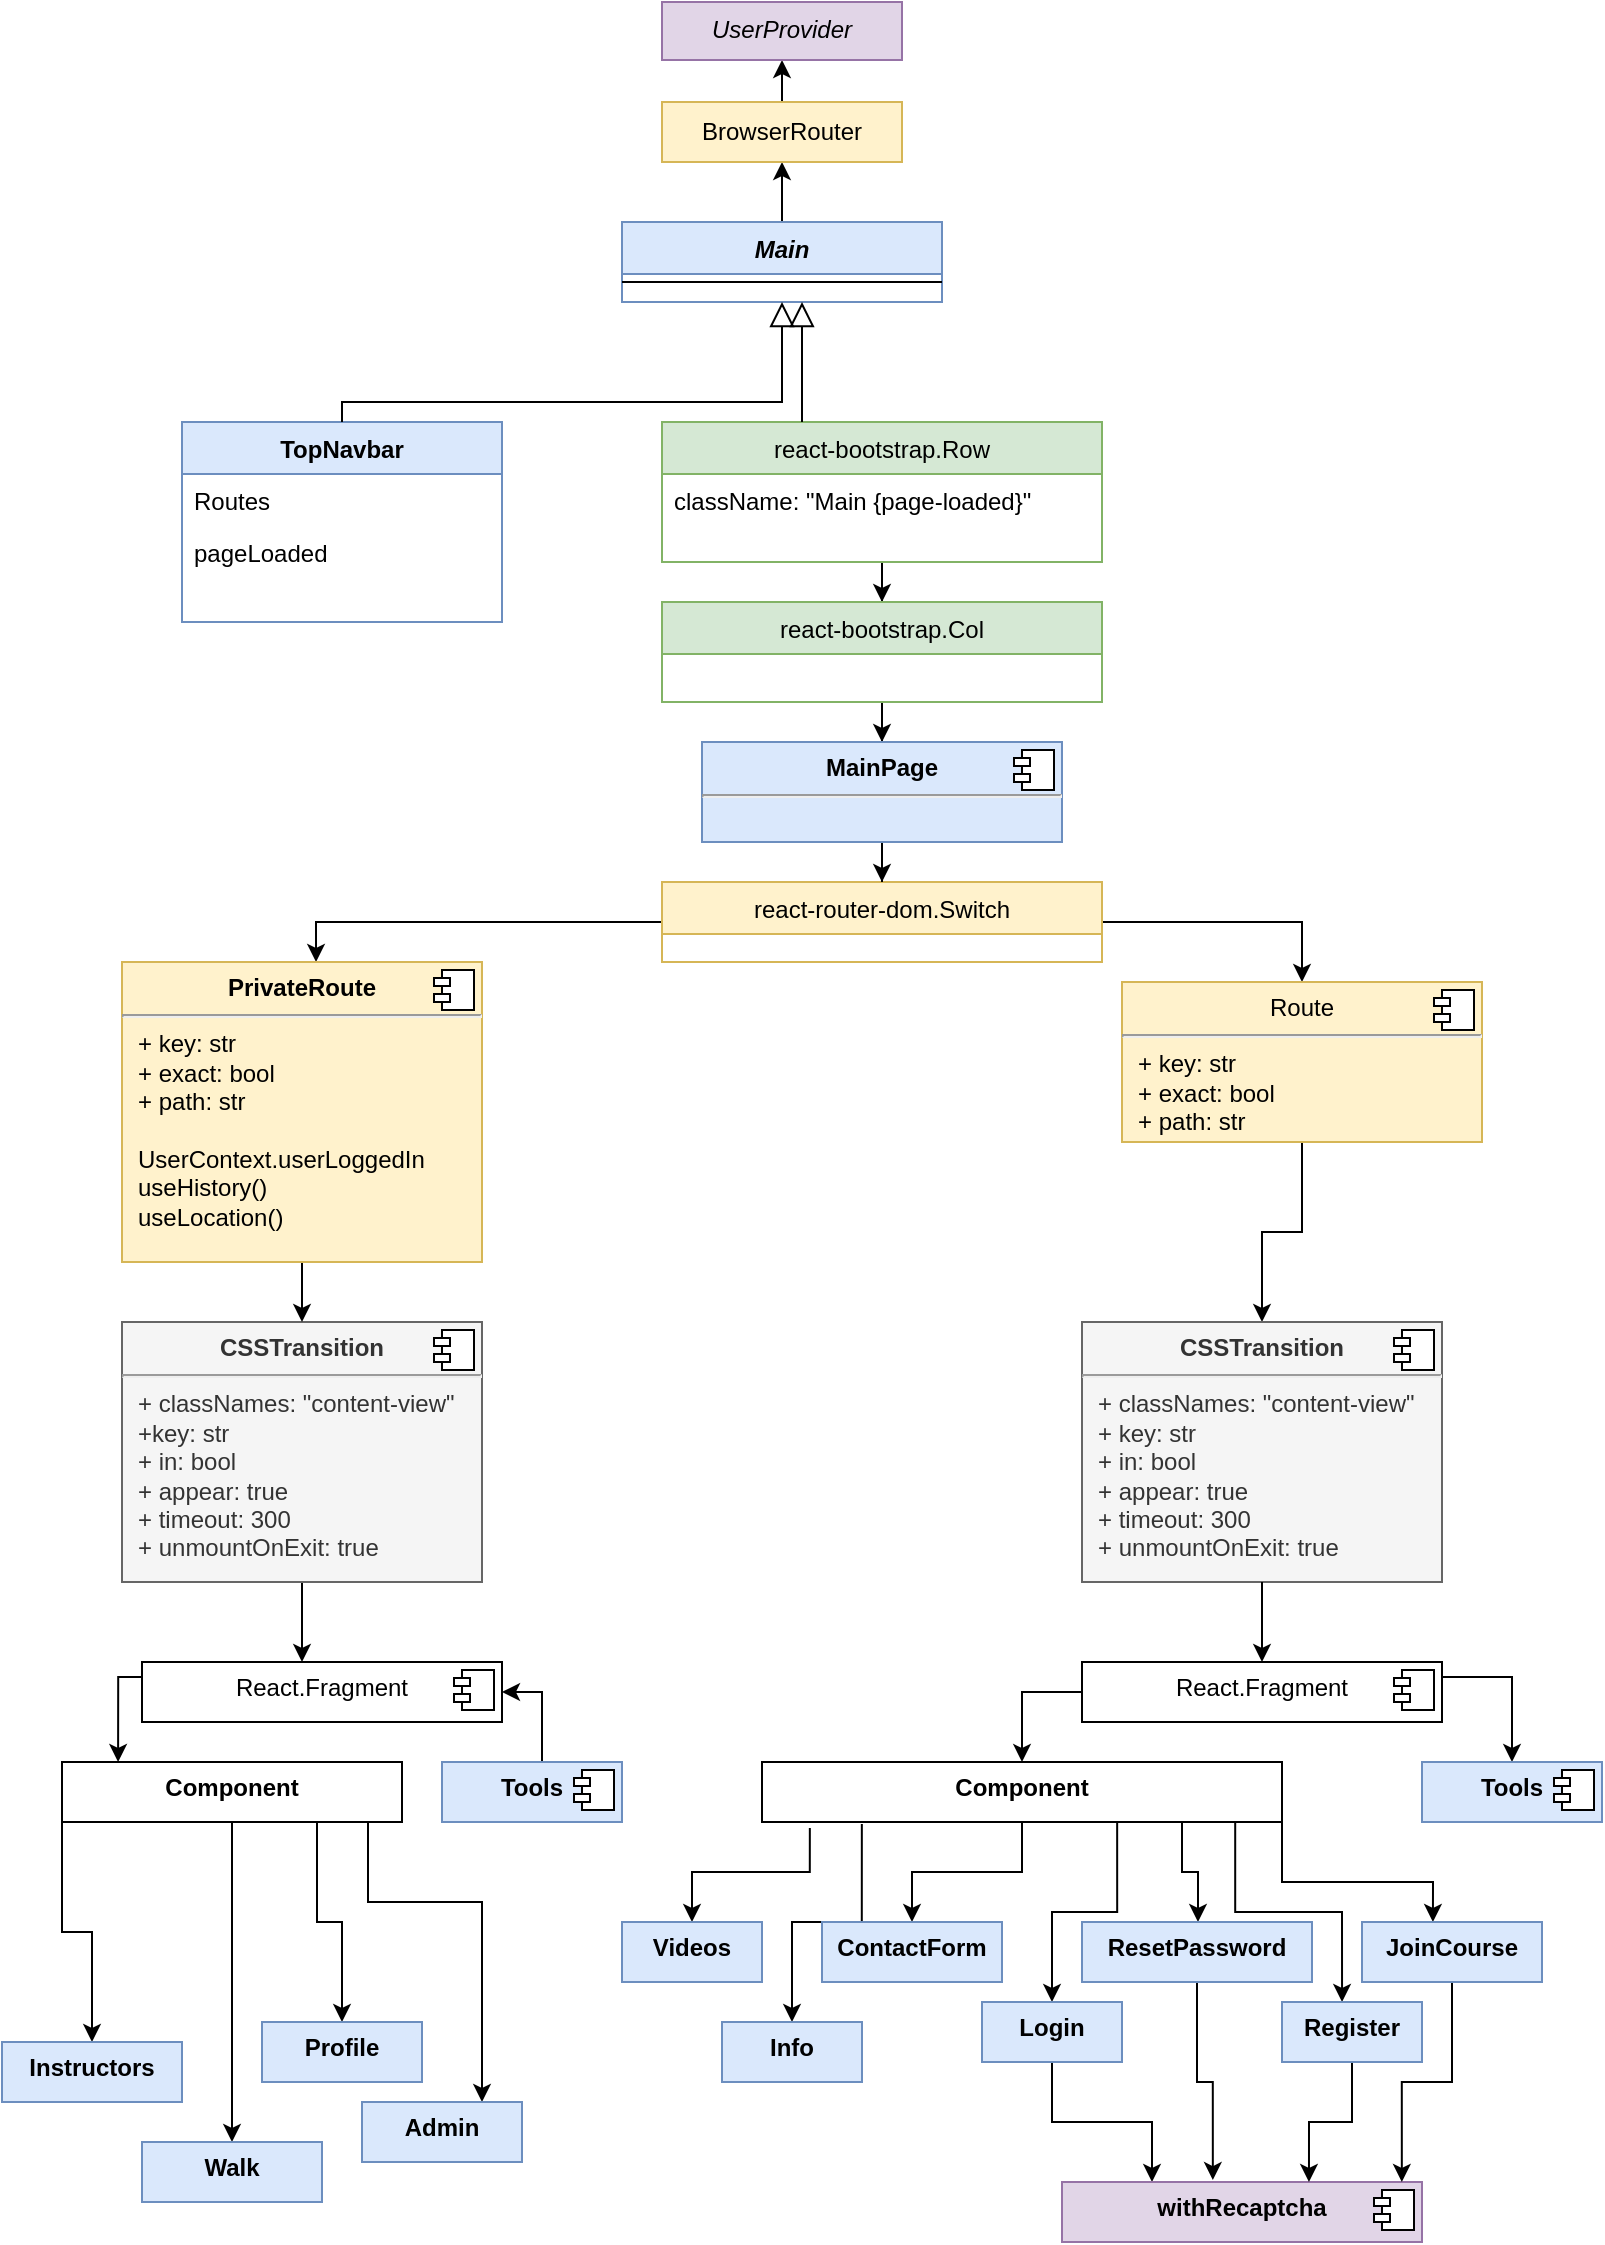 <mxfile version="20.8.16" type="device" pages="2"><diagram id="C5RBs43oDa-KdzZeNtuy" name="Top components"><mxGraphModel dx="1114" dy="2168" grid="1" gridSize="10" guides="1" tooltips="1" connect="1" arrows="1" fold="1" page="1" pageScale="1" pageWidth="827" pageHeight="1169" math="0" shadow="0"><root><mxCell id="WIyWlLk6GJQsqaUBKTNV-0"/><mxCell id="WIyWlLk6GJQsqaUBKTNV-1" parent="WIyWlLk6GJQsqaUBKTNV-0"/><mxCell id="XtYwSuCY4QxXWu4i7L3s-2" style="edgeStyle=orthogonalEdgeStyle;rounded=0;orthogonalLoop=1;jettySize=auto;html=1;exitX=0.5;exitY=0;exitDx=0;exitDy=0;entryX=0.5;entryY=1;entryDx=0;entryDy=0;" parent="WIyWlLk6GJQsqaUBKTNV-1" source="zkfFHV4jXpPFQw0GAbJ--0" target="XtYwSuCY4QxXWu4i7L3s-5" edge="1"><mxGeometry relative="1" as="geometry"><mxPoint x="400" y="58" as="targetPoint"/></mxGeometry></mxCell><mxCell id="zkfFHV4jXpPFQw0GAbJ--0" value="Main" style="swimlane;fontStyle=3;align=center;verticalAlign=top;childLayout=stackLayout;horizontal=1;startSize=26;horizontalStack=0;resizeParent=1;resizeLast=0;collapsible=1;marginBottom=0;rounded=0;shadow=0;strokeWidth=1;fillColor=#dae8fc;strokeColor=#6c8ebf;" parent="WIyWlLk6GJQsqaUBKTNV-1" vertex="1"><mxGeometry x="320" y="-60" width="160" height="40" as="geometry"><mxRectangle x="230" y="140" width="160" height="26" as="alternateBounds"/></mxGeometry></mxCell><mxCell id="zkfFHV4jXpPFQw0GAbJ--4" value="" style="line;html=1;strokeWidth=1;align=left;verticalAlign=middle;spacingTop=-1;spacingLeft=3;spacingRight=3;rotatable=0;labelPosition=right;points=[];portConstraint=eastwest;" parent="zkfFHV4jXpPFQw0GAbJ--0" vertex="1"><mxGeometry y="26" width="160" height="8" as="geometry"/></mxCell><mxCell id="zkfFHV4jXpPFQw0GAbJ--6" value="TopNavbar&#10;" style="swimlane;fontStyle=1;align=center;verticalAlign=top;childLayout=stackLayout;horizontal=1;startSize=26;horizontalStack=0;resizeParent=1;resizeLast=0;collapsible=1;marginBottom=0;rounded=0;shadow=0;strokeWidth=1;fillColor=#dae8fc;strokeColor=#6c8ebf;" parent="WIyWlLk6GJQsqaUBKTNV-1" vertex="1"><mxGeometry x="100" y="40" width="160" height="100" as="geometry"><mxRectangle x="130" y="380" width="160" height="26" as="alternateBounds"/></mxGeometry></mxCell><mxCell id="zkfFHV4jXpPFQw0GAbJ--7" value="Routes" style="text;align=left;verticalAlign=top;spacingLeft=4;spacingRight=4;overflow=hidden;rotatable=0;points=[[0,0.5],[1,0.5]];portConstraint=eastwest;" parent="zkfFHV4jXpPFQw0GAbJ--6" vertex="1"><mxGeometry y="26" width="160" height="26" as="geometry"/></mxCell><mxCell id="zkfFHV4jXpPFQw0GAbJ--8" value="pageLoaded" style="text;align=left;verticalAlign=top;spacingLeft=4;spacingRight=4;overflow=hidden;rotatable=0;points=[[0,0.5],[1,0.5]];portConstraint=eastwest;rounded=0;shadow=0;html=0;" parent="zkfFHV4jXpPFQw0GAbJ--6" vertex="1"><mxGeometry y="52" width="160" height="26" as="geometry"/></mxCell><mxCell id="zkfFHV4jXpPFQw0GAbJ--12" value="" style="endArrow=block;endSize=10;endFill=0;shadow=0;strokeWidth=1;rounded=0;edgeStyle=elbowEdgeStyle;elbow=vertical;" parent="WIyWlLk6GJQsqaUBKTNV-1" source="zkfFHV4jXpPFQw0GAbJ--6" target="zkfFHV4jXpPFQw0GAbJ--0" edge="1"><mxGeometry width="160" relative="1" as="geometry"><mxPoint x="200" y="203" as="sourcePoint"/><mxPoint x="200" y="203" as="targetPoint"/><Array as="points"><mxPoint x="300" y="30"/></Array></mxGeometry></mxCell><mxCell id="XtYwSuCY4QxXWu4i7L3s-14" value="" style="edgeStyle=orthogonalEdgeStyle;rounded=0;orthogonalLoop=1;jettySize=auto;html=1;" parent="WIyWlLk6GJQsqaUBKTNV-1" source="zkfFHV4jXpPFQw0GAbJ--13" target="XtYwSuCY4QxXWu4i7L3s-11" edge="1"><mxGeometry relative="1" as="geometry"/></mxCell><mxCell id="zkfFHV4jXpPFQw0GAbJ--13" value="react-bootstrap.Row" style="swimlane;fontStyle=0;align=center;verticalAlign=top;childLayout=stackLayout;horizontal=1;startSize=26;horizontalStack=0;resizeParent=1;resizeLast=0;collapsible=1;marginBottom=0;rounded=0;shadow=0;strokeWidth=1;fillColor=#d5e8d4;strokeColor=#82b366;" parent="WIyWlLk6GJQsqaUBKTNV-1" vertex="1"><mxGeometry x="340" y="40" width="220" height="70" as="geometry"><mxRectangle x="340" y="380" width="170" height="26" as="alternateBounds"/></mxGeometry></mxCell><mxCell id="zkfFHV4jXpPFQw0GAbJ--14" value="className: &quot;Main {page-loaded}&quot;" style="text;align=left;verticalAlign=top;spacingLeft=4;spacingRight=4;overflow=hidden;rotatable=0;points=[[0,0.5],[1,0.5]];portConstraint=eastwest;" parent="zkfFHV4jXpPFQw0GAbJ--13" vertex="1"><mxGeometry y="26" width="220" height="26" as="geometry"/></mxCell><mxCell id="zkfFHV4jXpPFQw0GAbJ--16" value="" style="endArrow=block;endSize=10;endFill=0;shadow=0;strokeWidth=1;rounded=0;edgeStyle=elbowEdgeStyle;elbow=vertical;" parent="WIyWlLk6GJQsqaUBKTNV-1" source="zkfFHV4jXpPFQw0GAbJ--13" target="zkfFHV4jXpPFQw0GAbJ--0" edge="1"><mxGeometry width="160" relative="1" as="geometry"><mxPoint x="210" y="373" as="sourcePoint"/><mxPoint x="310" y="271" as="targetPoint"/><Array as="points"><mxPoint x="410" y="30"/></Array></mxGeometry></mxCell><mxCell id="XtYwSuCY4QxXWu4i7L3s-4" value="" style="edgeStyle=orthogonalEdgeStyle;rounded=0;orthogonalLoop=1;jettySize=auto;html=1;exitX=0.5;exitY=0;exitDx=0;exitDy=0;" parent="WIyWlLk6GJQsqaUBKTNV-1" source="XtYwSuCY4QxXWu4i7L3s-5" target="XtYwSuCY4QxXWu4i7L3s-3" edge="1"><mxGeometry relative="1" as="geometry"><mxPoint x="400" y="-80" as="sourcePoint"/></mxGeometry></mxCell><mxCell id="XtYwSuCY4QxXWu4i7L3s-3" value="UserProvider" style="whiteSpace=wrap;html=1;verticalAlign=top;fontStyle=2;startSize=26;rounded=0;shadow=0;strokeWidth=1;fillColor=#e1d5e7;strokeColor=#9673a6;" parent="WIyWlLk6GJQsqaUBKTNV-1" vertex="1"><mxGeometry x="340" y="-170" width="120" height="29" as="geometry"/></mxCell><mxCell id="XtYwSuCY4QxXWu4i7L3s-5" value="BrowserRouter" style="rounded=0;whiteSpace=wrap;html=1;fillColor=#fff2cc;strokeColor=#d6b656;" parent="WIyWlLk6GJQsqaUBKTNV-1" vertex="1"><mxGeometry x="340" y="-120" width="120" height="30" as="geometry"/></mxCell><mxCell id="XtYwSuCY4QxXWu4i7L3s-30" value="" style="edgeStyle=orthogonalEdgeStyle;rounded=0;orthogonalLoop=1;jettySize=auto;html=1;entryX=0.5;entryY=0;entryDx=0;entryDy=0;" parent="WIyWlLk6GJQsqaUBKTNV-1" source="XtYwSuCY4QxXWu4i7L3s-11" target="XtYwSuCY4QxXWu4i7L3s-28" edge="1"><mxGeometry relative="1" as="geometry"><mxPoint x="470" y="200" as="targetPoint"/></mxGeometry></mxCell><mxCell id="XtYwSuCY4QxXWu4i7L3s-11" value="react-bootstrap.Col&#10;" style="swimlane;fontStyle=0;align=center;verticalAlign=top;childLayout=stackLayout;horizontal=1;startSize=26;horizontalStack=0;resizeParent=1;resizeLast=0;collapsible=1;marginBottom=0;rounded=0;shadow=0;strokeWidth=1;fillColor=#d5e8d4;strokeColor=#82b366;" parent="WIyWlLk6GJQsqaUBKTNV-1" vertex="1"><mxGeometry x="340" y="130" width="220" height="50" as="geometry"><mxRectangle x="340" y="380" width="170" height="26" as="alternateBounds"/></mxGeometry></mxCell><mxCell id="XtYwSuCY4QxXWu4i7L3s-20" value="" style="edgeStyle=orthogonalEdgeStyle;rounded=0;orthogonalLoop=1;jettySize=auto;html=1;entryX=0.539;entryY=0;entryDx=0;entryDy=0;entryPerimeter=0;" parent="WIyWlLk6GJQsqaUBKTNV-1" source="XtYwSuCY4QxXWu4i7L3s-15" target="XtYwSuCY4QxXWu4i7L3s-26" edge="1"><mxGeometry relative="1" as="geometry"><mxPoint x="340" y="330" as="targetPoint"/></mxGeometry></mxCell><mxCell id="XtYwSuCY4QxXWu4i7L3s-43" value="" style="edgeStyle=orthogonalEdgeStyle;rounded=0;orthogonalLoop=1;jettySize=auto;html=1;" parent="WIyWlLk6GJQsqaUBKTNV-1" source="XtYwSuCY4QxXWu4i7L3s-15" target="XtYwSuCY4QxXWu4i7L3s-41" edge="1"><mxGeometry relative="1" as="geometry"/></mxCell><mxCell id="XtYwSuCY4QxXWu4i7L3s-15" value="react-router-dom.Switch&#10;" style="swimlane;fontStyle=0;align=center;verticalAlign=top;childLayout=stackLayout;horizontal=1;startSize=26;horizontalStack=0;resizeParent=1;resizeLast=0;collapsible=1;marginBottom=0;rounded=0;shadow=0;strokeWidth=1;fillColor=#fff2cc;strokeColor=#d6b656;" parent="WIyWlLk6GJQsqaUBKTNV-1" vertex="1"><mxGeometry x="340" y="270" width="220" height="40" as="geometry"><mxRectangle x="340" y="380" width="170" height="26" as="alternateBounds"/></mxGeometry></mxCell><mxCell id="XtYwSuCY4QxXWu4i7L3s-36" value="" style="edgeStyle=orthogonalEdgeStyle;rounded=0;orthogonalLoop=1;jettySize=auto;html=1;exitX=0;exitY=0.25;exitDx=0;exitDy=0;entryX=0.165;entryY=0;entryDx=0;entryDy=0;entryPerimeter=0;" parent="WIyWlLk6GJQsqaUBKTNV-1" source="XtYwSuCY4QxXWu4i7L3s-45" target="XtYwSuCY4QxXWu4i7L3s-34" edge="1"><mxGeometry relative="1" as="geometry"><mxPoint x="440" y="720" as="sourcePoint"/><Array as="points"><mxPoint x="68" y="668"/></Array></mxGeometry></mxCell><mxCell id="XtYwSuCY4QxXWu4i7L3s-47" value="" style="edgeStyle=orthogonalEdgeStyle;rounded=0;orthogonalLoop=1;jettySize=auto;html=1;" parent="WIyWlLk6GJQsqaUBKTNV-1" source="XtYwSuCY4QxXWu4i7L3s-24" target="XtYwSuCY4QxXWu4i7L3s-45" edge="1"><mxGeometry relative="1" as="geometry"><Array as="points"><mxPoint x="170" y="490"/></Array></mxGeometry></mxCell><mxCell id="XtYwSuCY4QxXWu4i7L3s-24" value="&lt;p style=&quot;margin:0px;margin-top:6px;text-align:center;&quot;&gt;&lt;b&gt;CSSTransition&lt;/b&gt;&lt;/p&gt;&lt;hr&gt;&lt;p style=&quot;margin:0px;margin-left:8px;&quot;&gt;+ classNames: &quot;content-view&quot;&lt;br&gt;+key: str&lt;/p&gt;&lt;p style=&quot;margin:0px;margin-left:8px;&quot;&gt;+ in: bool&lt;/p&gt;&lt;p style=&quot;margin:0px;margin-left:8px;&quot;&gt;+ appear: true&lt;/p&gt;&lt;p style=&quot;margin:0px;margin-left:8px;&quot;&gt;+ timeout: 300&lt;/p&gt;&lt;p style=&quot;margin:0px;margin-left:8px;&quot;&gt;+ unmountOnExit: true&lt;/p&gt;&lt;p style=&quot;margin:0px;margin-left:8px;&quot;&gt;&lt;br&gt;&lt;/p&gt;" style="align=left;overflow=fill;html=1;dropTarget=0;fillColor=#f5f5f5;fontColor=#333333;strokeColor=#666666;" parent="WIyWlLk6GJQsqaUBKTNV-1" vertex="1"><mxGeometry x="70" y="490" width="180" height="130" as="geometry"/></mxCell><mxCell id="XtYwSuCY4QxXWu4i7L3s-25" value="" style="shape=component;jettyWidth=8;jettyHeight=4;" parent="XtYwSuCY4QxXWu4i7L3s-24" vertex="1"><mxGeometry x="1" width="20" height="20" relative="1" as="geometry"><mxPoint x="-24" y="4" as="offset"/></mxGeometry></mxCell><mxCell id="XtYwSuCY4QxXWu4i7L3s-76" value="" style="edgeStyle=orthogonalEdgeStyle;rounded=0;orthogonalLoop=1;jettySize=auto;html=1;" parent="WIyWlLk6GJQsqaUBKTNV-1" source="XtYwSuCY4QxXWu4i7L3s-26" target="XtYwSuCY4QxXWu4i7L3s-24" edge="1"><mxGeometry relative="1" as="geometry"/></mxCell><mxCell id="XtYwSuCY4QxXWu4i7L3s-26" value="&lt;p style=&quot;margin:0px;margin-top:6px;text-align:center;&quot;&gt;&lt;b&gt;PrivateRoute&lt;/b&gt;&lt;/p&gt;&lt;hr&gt;&lt;p style=&quot;margin:0px;margin-left:8px;&quot;&gt;+ key: str&lt;br&gt;+ exact: bool&lt;/p&gt;&lt;p style=&quot;margin:0px;margin-left:8px;&quot;&gt;+ path: str&lt;/p&gt;&lt;p style=&quot;margin:0px;margin-left:8px;&quot;&gt;&lt;br&gt;&lt;/p&gt;&lt;p style=&quot;margin:0px;margin-left:8px;&quot;&gt;UserContext.userLoggedIn&lt;/p&gt;&lt;p style=&quot;margin:0px;margin-left:8px;&quot;&gt;useHistory()&lt;/p&gt;&lt;p style=&quot;margin:0px;margin-left:8px;&quot;&gt;useLocation()&lt;/p&gt;" style="align=left;overflow=fill;html=1;dropTarget=0;fillColor=#fff2cc;strokeColor=#d6b656;" parent="WIyWlLk6GJQsqaUBKTNV-1" vertex="1"><mxGeometry x="70" y="310" width="180" height="150" as="geometry"/></mxCell><mxCell id="XtYwSuCY4QxXWu4i7L3s-27" value="" style="shape=component;jettyWidth=8;jettyHeight=4;" parent="XtYwSuCY4QxXWu4i7L3s-26" vertex="1"><mxGeometry x="1" width="20" height="20" relative="1" as="geometry"><mxPoint x="-24" y="4" as="offset"/></mxGeometry></mxCell><mxCell id="XtYwSuCY4QxXWu4i7L3s-31" value="" style="edgeStyle=orthogonalEdgeStyle;rounded=0;orthogonalLoop=1;jettySize=auto;html=1;entryX=0.5;entryY=0;entryDx=0;entryDy=0;" parent="WIyWlLk6GJQsqaUBKTNV-1" source="XtYwSuCY4QxXWu4i7L3s-28" target="XtYwSuCY4QxXWu4i7L3s-15" edge="1"><mxGeometry relative="1" as="geometry"><mxPoint x="450" y="330" as="targetPoint"/></mxGeometry></mxCell><mxCell id="XtYwSuCY4QxXWu4i7L3s-28" value="&lt;p style=&quot;margin:0px;margin-top:6px;text-align:center;&quot;&gt;&lt;b&gt;MainPage&lt;/b&gt;&lt;/p&gt;&lt;hr&gt;&lt;p style=&quot;margin:0px;margin-left:8px;&quot;&gt;&lt;br&gt;&lt;/p&gt;" style="align=left;overflow=fill;html=1;dropTarget=0;fillColor=#dae8fc;strokeColor=#6c8ebf;" parent="WIyWlLk6GJQsqaUBKTNV-1" vertex="1"><mxGeometry x="360" y="200" width="180" height="50" as="geometry"/></mxCell><mxCell id="XtYwSuCY4QxXWu4i7L3s-29" value="" style="shape=component;jettyWidth=8;jettyHeight=4;" parent="XtYwSuCY4QxXWu4i7L3s-28" vertex="1"><mxGeometry x="1" width="20" height="20" relative="1" as="geometry"><mxPoint x="-24" y="4" as="offset"/></mxGeometry></mxCell><mxCell id="XtYwSuCY4QxXWu4i7L3s-50" value="" style="edgeStyle=orthogonalEdgeStyle;rounded=0;orthogonalLoop=1;jettySize=auto;html=1;exitX=0.5;exitY=1;exitDx=0;exitDy=0;entryX=0.25;entryY=0;entryDx=0;entryDy=0;" parent="WIyWlLk6GJQsqaUBKTNV-1" source="XtYwSuCY4QxXWu4i7L3s-51" target="XtYwSuCY4QxXWu4i7L3s-48" edge="1"><mxGeometry relative="1" as="geometry"><mxPoint x="230" y="760" as="sourcePoint"/></mxGeometry></mxCell><mxCell id="XtYwSuCY4QxXWu4i7L3s-34" value="&lt;p style=&quot;margin:0px;margin-top:6px;text-align:center;&quot;&gt;&lt;b&gt;Component&lt;/b&gt;&lt;/p&gt;&lt;p style=&quot;margin:0px;margin-left:8px;&quot;&gt;&lt;br&gt;&lt;/p&gt;" style="align=left;overflow=fill;html=1;dropTarget=0;" parent="WIyWlLk6GJQsqaUBKTNV-1" vertex="1"><mxGeometry x="40" y="710" width="170" height="30" as="geometry"/></mxCell><mxCell id="XtYwSuCY4QxXWu4i7L3s-94" value="" style="edgeStyle=orthogonalEdgeStyle;rounded=0;orthogonalLoop=1;jettySize=auto;html=1;entryX=1;entryY=0.5;entryDx=0;entryDy=0;" parent="WIyWlLk6GJQsqaUBKTNV-1" source="XtYwSuCY4QxXWu4i7L3s-38" target="XtYwSuCY4QxXWu4i7L3s-45" edge="1"><mxGeometry relative="1" as="geometry"><Array as="points"><mxPoint x="280" y="675"/></Array></mxGeometry></mxCell><mxCell id="XtYwSuCY4QxXWu4i7L3s-38" value="&lt;p style=&quot;margin:0px;margin-top:6px;text-align:center;&quot;&gt;&lt;b&gt;Tools&lt;/b&gt;&lt;/p&gt;&lt;p style=&quot;margin:0px;margin-left:8px;&quot;&gt;&lt;br&gt;&lt;/p&gt;" style="align=left;overflow=fill;html=1;dropTarget=0;strokeColor=#6c8ebf;fillColor=#dae8fc;" parent="WIyWlLk6GJQsqaUBKTNV-1" vertex="1"><mxGeometry x="230" y="710" width="90" height="30" as="geometry"/></mxCell><mxCell id="XtYwSuCY4QxXWu4i7L3s-39" value="" style="shape=component;jettyWidth=8;jettyHeight=4;" parent="XtYwSuCY4QxXWu4i7L3s-38" vertex="1"><mxGeometry x="1" width="20" height="20" relative="1" as="geometry"><mxPoint x="-24" y="4" as="offset"/></mxGeometry></mxCell><mxCell id="XtYwSuCY4QxXWu4i7L3s-77" value="" style="edgeStyle=orthogonalEdgeStyle;rounded=0;orthogonalLoop=1;jettySize=auto;html=1;" parent="WIyWlLk6GJQsqaUBKTNV-1" source="XtYwSuCY4QxXWu4i7L3s-41" target="XtYwSuCY4QxXWu4i7L3s-74" edge="1"><mxGeometry relative="1" as="geometry"/></mxCell><mxCell id="XtYwSuCY4QxXWu4i7L3s-41" value="&lt;p style=&quot;margin:0px;margin-top:6px;text-align:center;&quot;&gt;Route&lt;/p&gt;&lt;hr&gt;&lt;p style=&quot;margin:0px;margin-left:8px;&quot;&gt;+ key: str&lt;br&gt;+ exact: bool&lt;/p&gt;&lt;p style=&quot;margin:0px;margin-left:8px;&quot;&gt;+ path: str&lt;/p&gt;" style="align=left;overflow=fill;html=1;dropTarget=0;fillColor=#fff2cc;strokeColor=#d6b656;" parent="WIyWlLk6GJQsqaUBKTNV-1" vertex="1"><mxGeometry x="570" y="320" width="180" height="80" as="geometry"/></mxCell><mxCell id="XtYwSuCY4QxXWu4i7L3s-42" value="" style="shape=component;jettyWidth=8;jettyHeight=4;" parent="XtYwSuCY4QxXWu4i7L3s-41" vertex="1"><mxGeometry x="1" width="20" height="20" relative="1" as="geometry"><mxPoint x="-24" y="4" as="offset"/></mxGeometry></mxCell><mxCell id="XtYwSuCY4QxXWu4i7L3s-45" value="&lt;p style=&quot;margin:0px;margin-top:6px;text-align:center;&quot;&gt;React.Fragment&lt;/p&gt;&lt;p style=&quot;margin:0px;margin-left:8px;&quot;&gt;&lt;br&gt;&lt;/p&gt;" style="align=left;overflow=fill;html=1;dropTarget=0;" parent="WIyWlLk6GJQsqaUBKTNV-1" vertex="1"><mxGeometry x="80" y="660" width="180" height="30" as="geometry"/></mxCell><mxCell id="XtYwSuCY4QxXWu4i7L3s-46" value="" style="shape=component;jettyWidth=8;jettyHeight=4;" parent="XtYwSuCY4QxXWu4i7L3s-45" vertex="1"><mxGeometry x="1" width="20" height="20" relative="1" as="geometry"><mxPoint x="-24" y="4" as="offset"/></mxGeometry></mxCell><mxCell id="XtYwSuCY4QxXWu4i7L3s-48" value="&lt;p style=&quot;margin:0px;margin-top:6px;text-align:center;&quot;&gt;&lt;b&gt;withRecaptcha&lt;/b&gt;&lt;/p&gt;" style="align=left;overflow=fill;html=1;dropTarget=0;fillColor=#e1d5e7;strokeColor=#9673a6;" parent="WIyWlLk6GJQsqaUBKTNV-1" vertex="1"><mxGeometry x="540" y="920" width="180" height="30" as="geometry"/></mxCell><mxCell id="XtYwSuCY4QxXWu4i7L3s-49" value="" style="shape=component;jettyWidth=8;jettyHeight=4;" parent="XtYwSuCY4QxXWu4i7L3s-48" vertex="1"><mxGeometry x="1" width="20" height="20" relative="1" as="geometry"><mxPoint x="-24" y="4" as="offset"/></mxGeometry></mxCell><mxCell id="XtYwSuCY4QxXWu4i7L3s-73" value="" style="edgeStyle=orthogonalEdgeStyle;rounded=0;orthogonalLoop=1;jettySize=auto;html=1;exitX=0.683;exitY=1;exitDx=0;exitDy=0;exitPerimeter=0;" parent="WIyWlLk6GJQsqaUBKTNV-1" source="XtYwSuCY4QxXWu4i7L3s-80" target="XtYwSuCY4QxXWu4i7L3s-51" edge="1"><mxGeometry relative="1" as="geometry"/></mxCell><mxCell id="XtYwSuCY4QxXWu4i7L3s-51" value="&lt;p style=&quot;margin:0px;margin-top:6px;text-align:center;&quot;&gt;&lt;b&gt;Login&lt;/b&gt;&lt;/p&gt;" style="align=left;overflow=fill;html=1;dropTarget=0;fillColor=#dae8fc;strokeColor=#6c8ebf;" parent="WIyWlLk6GJQsqaUBKTNV-1" vertex="1"><mxGeometry x="500" y="830" width="70" height="30" as="geometry"/></mxCell><mxCell id="XtYwSuCY4QxXWu4i7L3s-71" value="" style="edgeStyle=orthogonalEdgeStyle;rounded=0;orthogonalLoop=1;jettySize=auto;html=1;entryX=0.5;entryY=0;entryDx=0;entryDy=0;exitX=0.75;exitY=1;exitDx=0;exitDy=0;" parent="WIyWlLk6GJQsqaUBKTNV-1" source="XtYwSuCY4QxXWu4i7L3s-34" target="XtYwSuCY4QxXWu4i7L3s-59" edge="1"><mxGeometry relative="1" as="geometry"/></mxCell><mxCell id="XtYwSuCY4QxXWu4i7L3s-59" value="&lt;p style=&quot;margin:0px;margin-top:6px;text-align:center;&quot;&gt;&lt;b&gt;Profile&lt;/b&gt;&lt;/p&gt;" style="align=left;overflow=fill;html=1;dropTarget=0;fillColor=#dae8fc;strokeColor=#6c8ebf;" parent="WIyWlLk6GJQsqaUBKTNV-1" vertex="1"><mxGeometry x="140" y="840" width="80" height="30" as="geometry"/></mxCell><mxCell id="XtYwSuCY4QxXWu4i7L3s-72" value="" style="edgeStyle=orthogonalEdgeStyle;rounded=0;orthogonalLoop=1;jettySize=auto;html=1;exitX=0.5;exitY=1;exitDx=0;exitDy=0;" parent="WIyWlLk6GJQsqaUBKTNV-1" source="XtYwSuCY4QxXWu4i7L3s-34" target="XtYwSuCY4QxXWu4i7L3s-61" edge="1"><mxGeometry relative="1" as="geometry"><mxPoint x="115" y="800" as="sourcePoint"/></mxGeometry></mxCell><mxCell id="XtYwSuCY4QxXWu4i7L3s-61" value="&lt;p style=&quot;margin:0px;margin-top:6px;text-align:center;&quot;&gt;&lt;b&gt;Walk&lt;/b&gt;&lt;/p&gt;" style="align=left;overflow=fill;html=1;dropTarget=0;fillColor=#dae8fc;strokeColor=#6c8ebf;" parent="WIyWlLk6GJQsqaUBKTNV-1" vertex="1"><mxGeometry x="80" y="900" width="90" height="30" as="geometry"/></mxCell><mxCell id="XtYwSuCY4QxXWu4i7L3s-67" value="" style="edgeStyle=orthogonalEdgeStyle;rounded=0;orthogonalLoop=1;jettySize=auto;html=1;entryX=0.75;entryY=0;entryDx=0;entryDy=0;" parent="WIyWlLk6GJQsqaUBKTNV-1" source="XtYwSuCY4QxXWu4i7L3s-34" target="XtYwSuCY4QxXWu4i7L3s-63" edge="1"><mxGeometry relative="1" as="geometry"><mxPoint x="200" y="760" as="sourcePoint"/><Array as="points"><mxPoint x="193" y="780"/><mxPoint x="250" y="780"/></Array></mxGeometry></mxCell><mxCell id="XtYwSuCY4QxXWu4i7L3s-63" value="&lt;p style=&quot;margin:0px;margin-top:6px;text-align:center;&quot;&gt;&lt;b&gt;Admin&lt;/b&gt;&lt;/p&gt;" style="align=left;overflow=fill;html=1;dropTarget=0;fillColor=#dae8fc;strokeColor=#6c8ebf;" parent="WIyWlLk6GJQsqaUBKTNV-1" vertex="1"><mxGeometry x="190" y="880" width="80" height="30" as="geometry"/></mxCell><mxCell id="XtYwSuCY4QxXWu4i7L3s-74" value="&lt;p style=&quot;margin:0px;margin-top:6px;text-align:center;&quot;&gt;&lt;b&gt;CSSTransition&lt;/b&gt;&lt;/p&gt;&lt;hr&gt;&lt;p style=&quot;margin:0px;margin-left:8px;&quot;&gt;+ classNames: &quot;content-view&quot;&lt;br&gt;+ key: str&lt;/p&gt;&lt;p style=&quot;margin:0px;margin-left:8px;&quot;&gt;+ in: bool&lt;/p&gt;&lt;p style=&quot;margin:0px;margin-left:8px;&quot;&gt;+ appear: true&lt;/p&gt;&lt;p style=&quot;margin:0px;margin-left:8px;&quot;&gt;+ timeout: 300&lt;/p&gt;&lt;p style=&quot;margin:0px;margin-left:8px;&quot;&gt;+ unmountOnExit: true&lt;/p&gt;&lt;p style=&quot;margin:0px;margin-left:8px;&quot;&gt;&lt;br&gt;&lt;/p&gt;" style="align=left;overflow=fill;html=1;dropTarget=0;fillColor=#f5f5f5;fontColor=#333333;strokeColor=#666666;" parent="WIyWlLk6GJQsqaUBKTNV-1" vertex="1"><mxGeometry x="550" y="490" width="180" height="130" as="geometry"/></mxCell><mxCell id="XtYwSuCY4QxXWu4i7L3s-75" value="" style="shape=component;jettyWidth=8;jettyHeight=4;" parent="XtYwSuCY4QxXWu4i7L3s-74" vertex="1"><mxGeometry x="1" width="20" height="20" relative="1" as="geometry"><mxPoint x="-24" y="4" as="offset"/></mxGeometry></mxCell><mxCell id="XtYwSuCY4QxXWu4i7L3s-84" value="" style="edgeStyle=orthogonalEdgeStyle;rounded=0;orthogonalLoop=1;jettySize=auto;html=1;" parent="WIyWlLk6GJQsqaUBKTNV-1" source="XtYwSuCY4QxXWu4i7L3s-74" target="XtYwSuCY4QxXWu4i7L3s-78" edge="1"><mxGeometry relative="1" as="geometry"/></mxCell><mxCell id="XtYwSuCY4QxXWu4i7L3s-78" value="&lt;p style=&quot;margin:0px;margin-top:6px;text-align:center;&quot;&gt;React.Fragment&lt;/p&gt;&lt;p style=&quot;margin:0px;margin-left:8px;&quot;&gt;&lt;br&gt;&lt;/p&gt;" style="align=left;overflow=fill;html=1;dropTarget=0;" parent="WIyWlLk6GJQsqaUBKTNV-1" vertex="1"><mxGeometry x="550" y="660" width="180" height="30" as="geometry"/></mxCell><mxCell id="XtYwSuCY4QxXWu4i7L3s-79" value="" style="shape=component;jettyWidth=8;jettyHeight=4;" parent="XtYwSuCY4QxXWu4i7L3s-78" vertex="1"><mxGeometry x="1" width="20" height="20" relative="1" as="geometry"><mxPoint x="-24" y="4" as="offset"/></mxGeometry></mxCell><mxCell id="XtYwSuCY4QxXWu4i7L3s-85" value="" style="edgeStyle=orthogonalEdgeStyle;rounded=0;orthogonalLoop=1;jettySize=auto;html=1;exitX=0;exitY=0.5;exitDx=0;exitDy=0;" parent="WIyWlLk6GJQsqaUBKTNV-1" source="XtYwSuCY4QxXWu4i7L3s-78" target="XtYwSuCY4QxXWu4i7L3s-80" edge="1"><mxGeometry relative="1" as="geometry"/></mxCell><mxCell id="XtYwSuCY4QxXWu4i7L3s-80" value="&lt;p style=&quot;margin:0px;margin-top:6px;text-align:center;&quot;&gt;&lt;b&gt;Component&lt;/b&gt;&lt;/p&gt;" style="align=left;overflow=fill;html=1;dropTarget=0;" parent="WIyWlLk6GJQsqaUBKTNV-1" vertex="1"><mxGeometry x="390" y="710" width="260" height="30" as="geometry"/></mxCell><mxCell id="XtYwSuCY4QxXWu4i7L3s-86" value="" style="edgeStyle=orthogonalEdgeStyle;rounded=0;orthogonalLoop=1;jettySize=auto;html=1;exitX=1;exitY=0.25;exitDx=0;exitDy=0;entryX=0.5;entryY=0;entryDx=0;entryDy=0;" parent="WIyWlLk6GJQsqaUBKTNV-1" source="XtYwSuCY4QxXWu4i7L3s-78" target="XtYwSuCY4QxXWu4i7L3s-82" edge="1"><mxGeometry relative="1" as="geometry"><mxPoint x="770" y="680" as="targetPoint"/></mxGeometry></mxCell><mxCell id="XtYwSuCY4QxXWu4i7L3s-82" value="&lt;p style=&quot;margin:0px;margin-top:6px;text-align:center;&quot;&gt;&lt;b&gt;Tools&lt;/b&gt;&lt;/p&gt;&lt;p style=&quot;margin:0px;margin-left:8px;&quot;&gt;&lt;br&gt;&lt;/p&gt;" style="align=left;overflow=fill;html=1;dropTarget=0;fillColor=#dae8fc;strokeColor=#6c8ebf;" parent="WIyWlLk6GJQsqaUBKTNV-1" vertex="1"><mxGeometry x="720" y="710" width="90" height="30" as="geometry"/></mxCell><mxCell id="XtYwSuCY4QxXWu4i7L3s-83" value="" style="shape=component;jettyWidth=8;jettyHeight=4;" parent="XtYwSuCY4QxXWu4i7L3s-82" vertex="1"><mxGeometry x="1" width="20" height="20" relative="1" as="geometry"><mxPoint x="-24" y="4" as="offset"/></mxGeometry></mxCell><mxCell id="XtYwSuCY4QxXWu4i7L3s-100" value="" style="edgeStyle=orthogonalEdgeStyle;rounded=0;orthogonalLoop=1;jettySize=auto;html=1;exitX=0.092;exitY=1.1;exitDx=0;exitDy=0;exitPerimeter=0;" parent="WIyWlLk6GJQsqaUBKTNV-1" source="XtYwSuCY4QxXWu4i7L3s-80" target="XtYwSuCY4QxXWu4i7L3s-88" edge="1"><mxGeometry relative="1" as="geometry"/></mxCell><mxCell id="XtYwSuCY4QxXWu4i7L3s-88" value="&lt;p style=&quot;margin:0px;margin-top:6px;text-align:center;&quot;&gt;&lt;b&gt;Videos&lt;/b&gt;&lt;/p&gt;&lt;p style=&quot;margin:0px;margin-left:8px;&quot;&gt;&lt;br&gt;&lt;/p&gt;" style="align=left;overflow=fill;html=1;dropTarget=0;fillColor=#dae8fc;strokeColor=#6c8ebf;" parent="WIyWlLk6GJQsqaUBKTNV-1" vertex="1"><mxGeometry x="320" y="790" width="70" height="30" as="geometry"/></mxCell><mxCell id="XtYwSuCY4QxXWu4i7L3s-99" value="" style="edgeStyle=orthogonalEdgeStyle;rounded=0;orthogonalLoop=1;jettySize=auto;html=1;exitX=0.192;exitY=1.033;exitDx=0;exitDy=0;exitPerimeter=0;" parent="WIyWlLk6GJQsqaUBKTNV-1" source="XtYwSuCY4QxXWu4i7L3s-80" target="XtYwSuCY4QxXWu4i7L3s-90" edge="1"><mxGeometry relative="1" as="geometry"/></mxCell><mxCell id="XtYwSuCY4QxXWu4i7L3s-90" value="&lt;p style=&quot;margin:0px;margin-top:6px;text-align:center;&quot;&gt;&lt;b&gt;Info&lt;/b&gt;&lt;/p&gt;" style="align=left;overflow=fill;html=1;dropTarget=0;fillColor=#dae8fc;strokeColor=#6c8ebf;" parent="WIyWlLk6GJQsqaUBKTNV-1" vertex="1"><mxGeometry x="370" y="840" width="70" height="30" as="geometry"/></mxCell><mxCell id="XtYwSuCY4QxXWu4i7L3s-98" value="" style="edgeStyle=orthogonalEdgeStyle;rounded=0;orthogonalLoop=1;jettySize=auto;html=1;" parent="WIyWlLk6GJQsqaUBKTNV-1" source="XtYwSuCY4QxXWu4i7L3s-80" target="XtYwSuCY4QxXWu4i7L3s-91" edge="1"><mxGeometry relative="1" as="geometry"/></mxCell><mxCell id="XtYwSuCY4QxXWu4i7L3s-91" value="&lt;p style=&quot;margin:0px;margin-top:6px;text-align:center;&quot;&gt;&lt;b&gt;ContactForm&lt;/b&gt;&lt;/p&gt;" style="align=left;overflow=fill;html=1;dropTarget=0;fillColor=#dae8fc;strokeColor=#6c8ebf;" parent="WIyWlLk6GJQsqaUBKTNV-1" vertex="1"><mxGeometry x="420" y="790" width="90" height="30" as="geometry"/></mxCell><mxCell id="XtYwSuCY4QxXWu4i7L3s-93" value="" style="edgeStyle=orthogonalEdgeStyle;rounded=0;orthogonalLoop=1;jettySize=auto;html=1;exitX=0;exitY=1;exitDx=0;exitDy=0;" parent="WIyWlLk6GJQsqaUBKTNV-1" source="XtYwSuCY4QxXWu4i7L3s-34" target="XtYwSuCY4QxXWu4i7L3s-92" edge="1"><mxGeometry relative="1" as="geometry"/></mxCell><mxCell id="XtYwSuCY4QxXWu4i7L3s-92" value="&lt;p style=&quot;margin:0px;margin-top:6px;text-align:center;&quot;&gt;&lt;b&gt;Instructors&lt;/b&gt;&lt;/p&gt;" style="align=left;overflow=fill;html=1;dropTarget=0;fillColor=#dae8fc;strokeColor=#6c8ebf;" parent="WIyWlLk6GJQsqaUBKTNV-1" vertex="1"><mxGeometry x="10" y="850" width="90" height="30" as="geometry"/></mxCell><mxCell id="XtYwSuCY4QxXWu4i7L3s-104" value="" style="edgeStyle=orthogonalEdgeStyle;rounded=0;orthogonalLoop=1;jettySize=auto;html=1;" parent="WIyWlLk6GJQsqaUBKTNV-1" source="XtYwSuCY4QxXWu4i7L3s-80" target="XtYwSuCY4QxXWu4i7L3s-95" edge="1"><mxGeometry relative="1" as="geometry"><Array as="points"><mxPoint x="600" y="765"/><mxPoint x="608" y="765"/></Array></mxGeometry></mxCell><mxCell id="XtYwSuCY4QxXWu4i7L3s-105" value="" style="edgeStyle=orthogonalEdgeStyle;rounded=0;orthogonalLoop=1;jettySize=auto;html=1;entryX=0.419;entryY=-0.033;entryDx=0;entryDy=0;entryPerimeter=0;" parent="WIyWlLk6GJQsqaUBKTNV-1" source="XtYwSuCY4QxXWu4i7L3s-95" target="XtYwSuCY4QxXWu4i7L3s-48" edge="1"><mxGeometry relative="1" as="geometry"><mxPoint x="607.5" y="900" as="targetPoint"/></mxGeometry></mxCell><mxCell id="XtYwSuCY4QxXWu4i7L3s-95" value="&lt;p style=&quot;margin:0px;margin-top:6px;text-align:center;&quot;&gt;&lt;b&gt;ResetPassword&lt;/b&gt;&lt;/p&gt;" style="align=left;overflow=fill;html=1;dropTarget=0;fillColor=#dae8fc;strokeColor=#6c8ebf;" parent="WIyWlLk6GJQsqaUBKTNV-1" vertex="1"><mxGeometry x="550" y="790" width="115" height="30" as="geometry"/></mxCell><mxCell id="XtYwSuCY4QxXWu4i7L3s-102" value="" style="edgeStyle=orthogonalEdgeStyle;rounded=0;orthogonalLoop=1;jettySize=auto;html=1;entryX=0.429;entryY=0;entryDx=0;entryDy=0;exitX=0.91;exitY=1;exitDx=0;exitDy=0;exitPerimeter=0;entryPerimeter=0;" parent="WIyWlLk6GJQsqaUBKTNV-1" source="XtYwSuCY4QxXWu4i7L3s-80" target="XtYwSuCY4QxXWu4i7L3s-96" edge="1"><mxGeometry relative="1" as="geometry"/></mxCell><mxCell id="XtYwSuCY4QxXWu4i7L3s-106" value="" style="edgeStyle=orthogonalEdgeStyle;rounded=0;orthogonalLoop=1;jettySize=auto;html=1;entryX=0.686;entryY=0;entryDx=0;entryDy=0;entryPerimeter=0;" parent="WIyWlLk6GJQsqaUBKTNV-1" source="XtYwSuCY4QxXWu4i7L3s-96" target="XtYwSuCY4QxXWu4i7L3s-48" edge="1"><mxGeometry relative="1" as="geometry"/></mxCell><mxCell id="XtYwSuCY4QxXWu4i7L3s-96" value="&lt;p style=&quot;margin:0px;margin-top:6px;text-align:center;&quot;&gt;&lt;b&gt;Register&lt;/b&gt;&lt;/p&gt;" style="align=left;overflow=fill;html=1;dropTarget=0;fillColor=#dae8fc;strokeColor=#6c8ebf;" parent="WIyWlLk6GJQsqaUBKTNV-1" vertex="1"><mxGeometry x="650" y="830" width="70" height="30" as="geometry"/></mxCell><mxCell id="XtYwSuCY4QxXWu4i7L3s-103" value="" style="edgeStyle=orthogonalEdgeStyle;rounded=0;orthogonalLoop=1;jettySize=auto;html=1;entryX=0.394;entryY=0;entryDx=0;entryDy=0;exitX=1;exitY=1;exitDx=0;exitDy=0;entryPerimeter=0;" parent="WIyWlLk6GJQsqaUBKTNV-1" source="XtYwSuCY4QxXWu4i7L3s-80" target="XtYwSuCY4QxXWu4i7L3s-97" edge="1"><mxGeometry relative="1" as="geometry"><Array as="points"><mxPoint x="650" y="770"/><mxPoint x="726" y="770"/></Array></mxGeometry></mxCell><mxCell id="XtYwSuCY4QxXWu4i7L3s-107" value="" style="edgeStyle=orthogonalEdgeStyle;rounded=0;orthogonalLoop=1;jettySize=auto;html=1;entryX=0.944;entryY=0;entryDx=0;entryDy=0;entryPerimeter=0;" parent="WIyWlLk6GJQsqaUBKTNV-1" source="XtYwSuCY4QxXWu4i7L3s-97" target="XtYwSuCY4QxXWu4i7L3s-48" edge="1"><mxGeometry relative="1" as="geometry"><mxPoint x="735" y="900" as="targetPoint"/></mxGeometry></mxCell><mxCell id="XtYwSuCY4QxXWu4i7L3s-97" value="&lt;p style=&quot;margin:0px;margin-top:6px;text-align:center;&quot;&gt;&lt;b&gt;JoinCourse&lt;/b&gt;&lt;/p&gt;" style="align=left;overflow=fill;html=1;dropTarget=0;fillColor=#dae8fc;strokeColor=#6c8ebf;" parent="WIyWlLk6GJQsqaUBKTNV-1" vertex="1"><mxGeometry x="690" y="790" width="90" height="30" as="geometry"/></mxCell></root></mxGraphModel></diagram><diagram id="XjKQu4-7yV33kEdailhx" name="Restricted navigation flow"><mxGraphModel dx="1114" dy="999" grid="1" gridSize="10" guides="1" tooltips="1" connect="1" arrows="1" fold="1" page="1" pageScale="1" pageWidth="850" pageHeight="1100" math="0" shadow="0"><root><mxCell id="0"/><mxCell id="1" parent="0"/><mxCell id="yVGgNLeq7qCoJd1lDWI0-3" value="" style="edgeStyle=orthogonalEdgeStyle;rounded=0;orthogonalLoop=1;jettySize=auto;html=1;" edge="1" parent="1" source="yVGgNLeq7qCoJd1lDWI0-1" target="yVGgNLeq7qCoJd1lDWI0-2"><mxGeometry relative="1" as="geometry"/></mxCell><mxCell id="yVGgNLeq7qCoJd1lDWI0-4" value="navigates" style="edgeLabel;html=1;align=center;verticalAlign=middle;resizable=0;points=[];" vertex="1" connectable="0" parent="yVGgNLeq7qCoJd1lDWI0-3"><mxGeometry x="0.091" relative="1" as="geometry"><mxPoint as="offset"/></mxGeometry></mxCell><mxCell id="yVGgNLeq7qCoJd1lDWI0-1" value="" style="shape=umlActor;verticalLabelPosition=bottom;verticalAlign=top;html=1;" vertex="1" parent="1"><mxGeometry x="370" y="30" width="30" height="60" as="geometry"/></mxCell><mxCell id="yVGgNLeq7qCoJd1lDWI0-6" value="" style="edgeStyle=orthogonalEdgeStyle;rounded=0;orthogonalLoop=1;jettySize=auto;html=1;" edge="1" parent="1" source="yVGgNLeq7qCoJd1lDWI0-2" target="yVGgNLeq7qCoJd1lDWI0-9"><mxGeometry relative="1" as="geometry"/></mxCell><mxCell id="yVGgNLeq7qCoJd1lDWI0-2" value="Private route" style="whiteSpace=wrap;html=1;verticalAlign=top;" vertex="1" parent="1"><mxGeometry x="325" y="200" width="120" height="60" as="geometry"/></mxCell><mxCell id="yVGgNLeq7qCoJd1lDWI0-8" value="" style="rounded=0;orthogonalLoop=1;jettySize=auto;html=1;" edge="1" parent="1" source="yVGgNLeq7qCoJd1lDWI0-5" target="yVGgNLeq7qCoJd1lDWI0-7"><mxGeometry relative="1" as="geometry"/></mxCell><mxCell id="yVGgNLeq7qCoJd1lDWI0-11" value="False" style="edgeLabel;html=1;align=center;verticalAlign=middle;resizable=0;points=[];" vertex="1" connectable="0" parent="yVGgNLeq7qCoJd1lDWI0-8"><mxGeometry x="-0.092" relative="1" as="geometry"><mxPoint as="offset"/></mxGeometry></mxCell><mxCell id="yVGgNLeq7qCoJd1lDWI0-10" style="edgeStyle=none;rounded=0;orthogonalLoop=1;jettySize=auto;html=1;exitX=1;exitY=1;exitDx=0;exitDy=0;entryX=0.39;entryY=-0.033;entryDx=0;entryDy=0;entryPerimeter=0;" edge="1" parent="1" source="yVGgNLeq7qCoJd1lDWI0-5" target="yVGgNLeq7qCoJd1lDWI0-16"><mxGeometry relative="1" as="geometry"><mxPoint x="499.119" y="560.881" as="targetPoint"/></mxGeometry></mxCell><mxCell id="yVGgNLeq7qCoJd1lDWI0-12" value="True" style="edgeLabel;html=1;align=center;verticalAlign=middle;resizable=0;points=[];" vertex="1" connectable="0" parent="yVGgNLeq7qCoJd1lDWI0-10"><mxGeometry x="0.0" y="-1" relative="1" as="geometry"><mxPoint as="offset"/></mxGeometry></mxCell><mxCell id="yVGgNLeq7qCoJd1lDWI0-5" value="check&amp;nbsp;&lt;br&gt;UserContext.&lt;br&gt;userLoggedIn" style="rhombus;whiteSpace=wrap;html=1;fillColor=#e1d5e7;strokeColor=#9673a6;" vertex="1" parent="1"><mxGeometry x="320" y="420" width="125" height="100" as="geometry"/></mxCell><mxCell id="yVGgNLeq7qCoJd1lDWI0-18" style="edgeStyle=none;rounded=0;orthogonalLoop=1;jettySize=auto;html=1;exitX=0.5;exitY=1;exitDx=0;exitDy=0;entryX=0.5;entryY=0;entryDx=0;entryDy=0;" edge="1" parent="1" source="yVGgNLeq7qCoJd1lDWI0-7" target="yVGgNLeq7qCoJd1lDWI0-17"><mxGeometry relative="1" as="geometry"/></mxCell><mxCell id="yVGgNLeq7qCoJd1lDWI0-7" value="Load login&lt;br&gt;history.push()" style="whiteSpace=wrap;html=1;" vertex="1" parent="1"><mxGeometry x="220" y="560" width="120" height="60" as="geometry"/></mxCell><mxCell id="yVGgNLeq7qCoJd1lDWI0-14" style="edgeStyle=none;rounded=0;orthogonalLoop=1;jettySize=auto;html=1;exitX=0.5;exitY=1;exitDx=0;exitDy=0;entryX=0.5;entryY=0;entryDx=0;entryDy=0;" edge="1" parent="1" source="yVGgNLeq7qCoJd1lDWI0-9" target="yVGgNLeq7qCoJd1lDWI0-5"><mxGeometry relative="1" as="geometry"><mxPoint x="560" y="530" as="targetPoint"/></mxGeometry></mxCell><mxCell id="yVGgNLeq7qCoJd1lDWI0-9" value="check login&lt;br&gt;set UserContext" style="whiteSpace=wrap;html=1;fillColor=#e1d5e7;strokeColor=#9673a6;" vertex="1" parent="1"><mxGeometry x="325" y="310" width="120" height="60" as="geometry"/></mxCell><mxCell id="yVGgNLeq7qCoJd1lDWI0-16" value="Load private &lt;br&gt;route" style="strokeWidth=2;html=1;shape=mxgraph.flowchart.terminator;whiteSpace=wrap;fillColor=#d5e8d4;strokeColor=#82b366;" vertex="1" parent="1"><mxGeometry x="500" y="560" width="100" height="60" as="geometry"/></mxCell><mxCell id="yVGgNLeq7qCoJd1lDWI0-19" value="True" style="edgeStyle=none;rounded=0;orthogonalLoop=1;jettySize=auto;html=1;exitX=1;exitY=0.5;exitDx=0;exitDy=0;entryX=0;entryY=0.5;entryDx=0;entryDy=0;" edge="1" parent="1" source="yVGgNLeq7qCoJd1lDWI0-17" target="yVGgNLeq7qCoJd1lDWI0-22"><mxGeometry relative="1" as="geometry"><mxPoint x="410" y="750" as="targetPoint"/></mxGeometry></mxCell><mxCell id="yVGgNLeq7qCoJd1lDWI0-30" style="edgeStyle=none;rounded=0;orthogonalLoop=1;jettySize=auto;html=1;exitX=0;exitY=1;exitDx=0;exitDy=0;" edge="1" parent="1" source="yVGgNLeq7qCoJd1lDWI0-17" target="yVGgNLeq7qCoJd1lDWI0-31"><mxGeometry relative="1" as="geometry"><mxPoint x="190" y="800" as="targetPoint"/></mxGeometry></mxCell><mxCell id="yVGgNLeq7qCoJd1lDWI0-17" value="check&amp;nbsp;&lt;br&gt;UserContext.&lt;br&gt;userLoggedIn" style="rhombus;whiteSpace=wrap;html=1;fillColor=#e1d5e7;strokeColor=#9673a6;" vertex="1" parent="1"><mxGeometry x="215" y="650" width="125" height="100" as="geometry"/></mxCell><mxCell id="yVGgNLeq7qCoJd1lDWI0-23" value="joining_course" style="edgeStyle=none;rounded=0;orthogonalLoop=1;jettySize=auto;html=1;exitX=1;exitY=0;exitDx=0;exitDy=0;entryX=0;entryY=0.5;entryDx=0;entryDy=0;entryPerimeter=0;" edge="1" parent="1" source="yVGgNLeq7qCoJd1lDWI0-22" target="yVGgNLeq7qCoJd1lDWI0-26"><mxGeometry relative="1" as="geometry"><mxPoint x="650" y="690" as="targetPoint"/></mxGeometry></mxCell><mxCell id="yVGgNLeq7qCoJd1lDWI0-24" value="just_reset_password &lt;br&gt;OR&lt;br&gt;just_registered" style="edgeStyle=none;rounded=0;orthogonalLoop=1;jettySize=auto;html=1;exitX=1;exitY=1;exitDx=0;exitDy=0;entryX=0.11;entryY=0.11;entryDx=0;entryDy=0;entryPerimeter=0;" edge="1" parent="1" source="yVGgNLeq7qCoJd1lDWI0-22" target="yVGgNLeq7qCoJd1lDWI0-25"><mxGeometry relative="1" as="geometry"><mxPoint x="650" y="840" as="targetPoint"/></mxGeometry></mxCell><mxCell id="yVGgNLeq7qCoJd1lDWI0-28" style="edgeStyle=none;rounded=0;orthogonalLoop=1;jettySize=auto;html=1;exitX=0.5;exitY=1;exitDx=0;exitDy=0;entryX=0.5;entryY=0;entryDx=0;entryDy=0;entryPerimeter=0;" edge="1" parent="1" source="yVGgNLeq7qCoJd1lDWI0-22" target="yVGgNLeq7qCoJd1lDWI0-27"><mxGeometry relative="1" as="geometry"/></mxCell><mxCell id="yVGgNLeq7qCoJd1lDWI0-29" value="else" style="edgeLabel;html=1;align=center;verticalAlign=middle;resizable=0;points=[];" vertex="1" connectable="0" parent="yVGgNLeq7qCoJd1lDWI0-28"><mxGeometry x="-0.3" y="1" relative="1" as="geometry"><mxPoint y="1" as="offset"/></mxGeometry></mxCell><mxCell id="yVGgNLeq7qCoJd1lDWI0-22" value="check&lt;br&gt;params" style="rhombus;whiteSpace=wrap;html=1;fillColor=#fff2cc;strokeColor=#d6b656;" vertex="1" parent="1"><mxGeometry x="440" y="690" width="125" height="100" as="geometry"/></mxCell><mxCell id="yVGgNLeq7qCoJd1lDWI0-25" value="Load home" style="strokeWidth=2;html=1;shape=mxgraph.flowchart.terminator;whiteSpace=wrap;fillColor=#d5e8d4;strokeColor=#82b366;" vertex="1" parent="1"><mxGeometry x="670" y="850" width="100" height="60" as="geometry"/></mxCell><mxCell id="yVGgNLeq7qCoJd1lDWI0-26" value="Load JoinCourse" style="strokeWidth=2;html=1;shape=mxgraph.flowchart.terminator;whiteSpace=wrap;fillColor=#d5e8d4;strokeColor=#82b366;" vertex="1" parent="1"><mxGeometry x="680" y="680" width="100" height="60" as="geometry"/></mxCell><mxCell id="yVGgNLeq7qCoJd1lDWI0-27" value="history.goBack()" style="strokeWidth=2;html=1;shape=mxgraph.flowchart.terminator;whiteSpace=wrap;fillColor=#d5e8d4;strokeColor=#82b366;" vertex="1" parent="1"><mxGeometry x="452.5" y="960" width="100" height="60" as="geometry"/></mxCell><mxCell id="yVGgNLeq7qCoJd1lDWI0-32" style="edgeStyle=orthogonalEdgeStyle;rounded=0;orthogonalLoop=1;jettySize=auto;html=1;entryX=0;entryY=0.5;entryDx=0;entryDy=0;" edge="1" parent="1" source="yVGgNLeq7qCoJd1lDWI0-31" target="yVGgNLeq7qCoJd1lDWI0-17"><mxGeometry relative="1" as="geometry"><mxPoint x="80" y="770" as="targetPoint"/><Array as="points"><mxPoint x="80" y="830"/><mxPoint x="80" y="700"/></Array></mxGeometry></mxCell><mxCell id="yVGgNLeq7qCoJd1lDWI0-33" value="After login" style="edgeLabel;html=1;align=center;verticalAlign=middle;resizable=0;points=[];" vertex="1" connectable="0" parent="yVGgNLeq7qCoJd1lDWI0-32"><mxGeometry x="-0.099" relative="1" as="geometry"><mxPoint as="offset"/></mxGeometry></mxCell><mxCell id="yVGgNLeq7qCoJd1lDWI0-31" value="Load login form" style="strokeWidth=2;html=1;shape=mxgraph.flowchart.terminator;whiteSpace=wrap;fillColor=#d5e8d4;strokeColor=#82b366;" vertex="1" parent="1"><mxGeometry x="140" y="800" width="100" height="60" as="geometry"/></mxCell></root></mxGraphModel></diagram></mxfile>